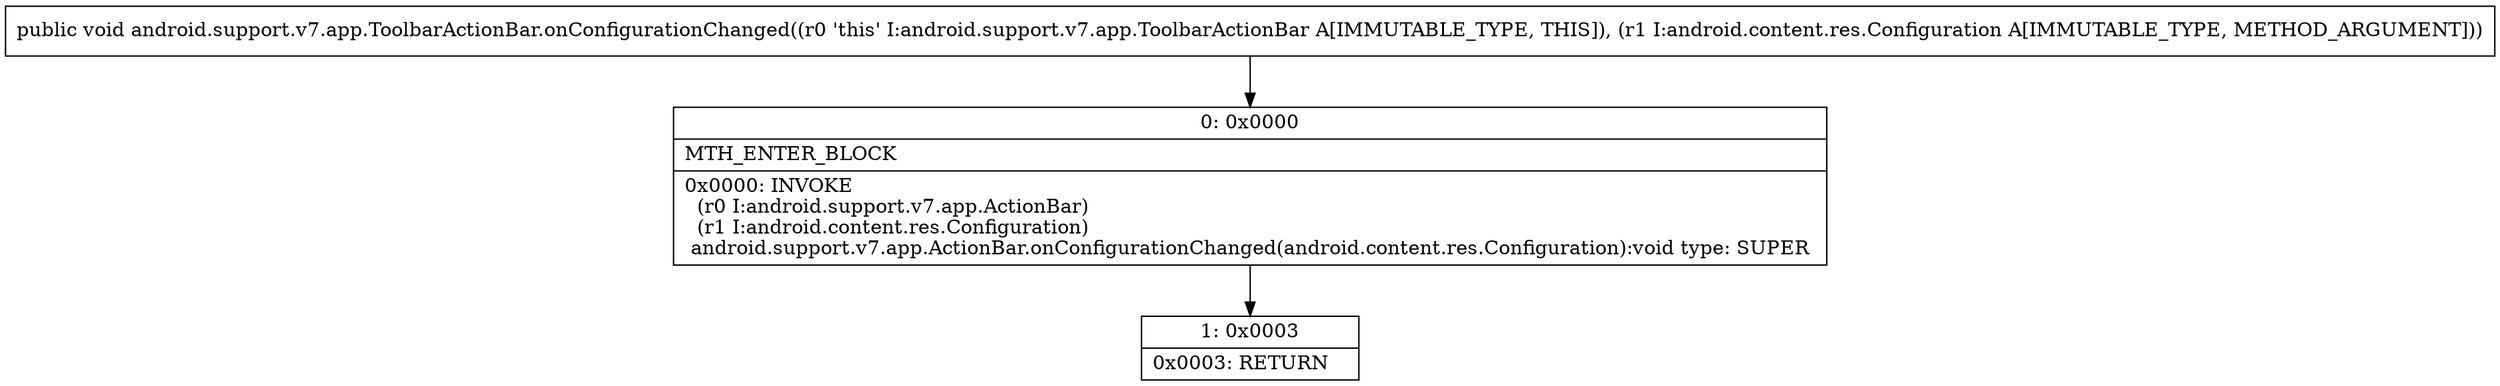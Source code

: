 digraph "CFG forandroid.support.v7.app.ToolbarActionBar.onConfigurationChanged(Landroid\/content\/res\/Configuration;)V" {
Node_0 [shape=record,label="{0\:\ 0x0000|MTH_ENTER_BLOCK\l|0x0000: INVOKE  \l  (r0 I:android.support.v7.app.ActionBar)\l  (r1 I:android.content.res.Configuration)\l android.support.v7.app.ActionBar.onConfigurationChanged(android.content.res.Configuration):void type: SUPER \l}"];
Node_1 [shape=record,label="{1\:\ 0x0003|0x0003: RETURN   \l}"];
MethodNode[shape=record,label="{public void android.support.v7.app.ToolbarActionBar.onConfigurationChanged((r0 'this' I:android.support.v7.app.ToolbarActionBar A[IMMUTABLE_TYPE, THIS]), (r1 I:android.content.res.Configuration A[IMMUTABLE_TYPE, METHOD_ARGUMENT])) }"];
MethodNode -> Node_0;
Node_0 -> Node_1;
}

